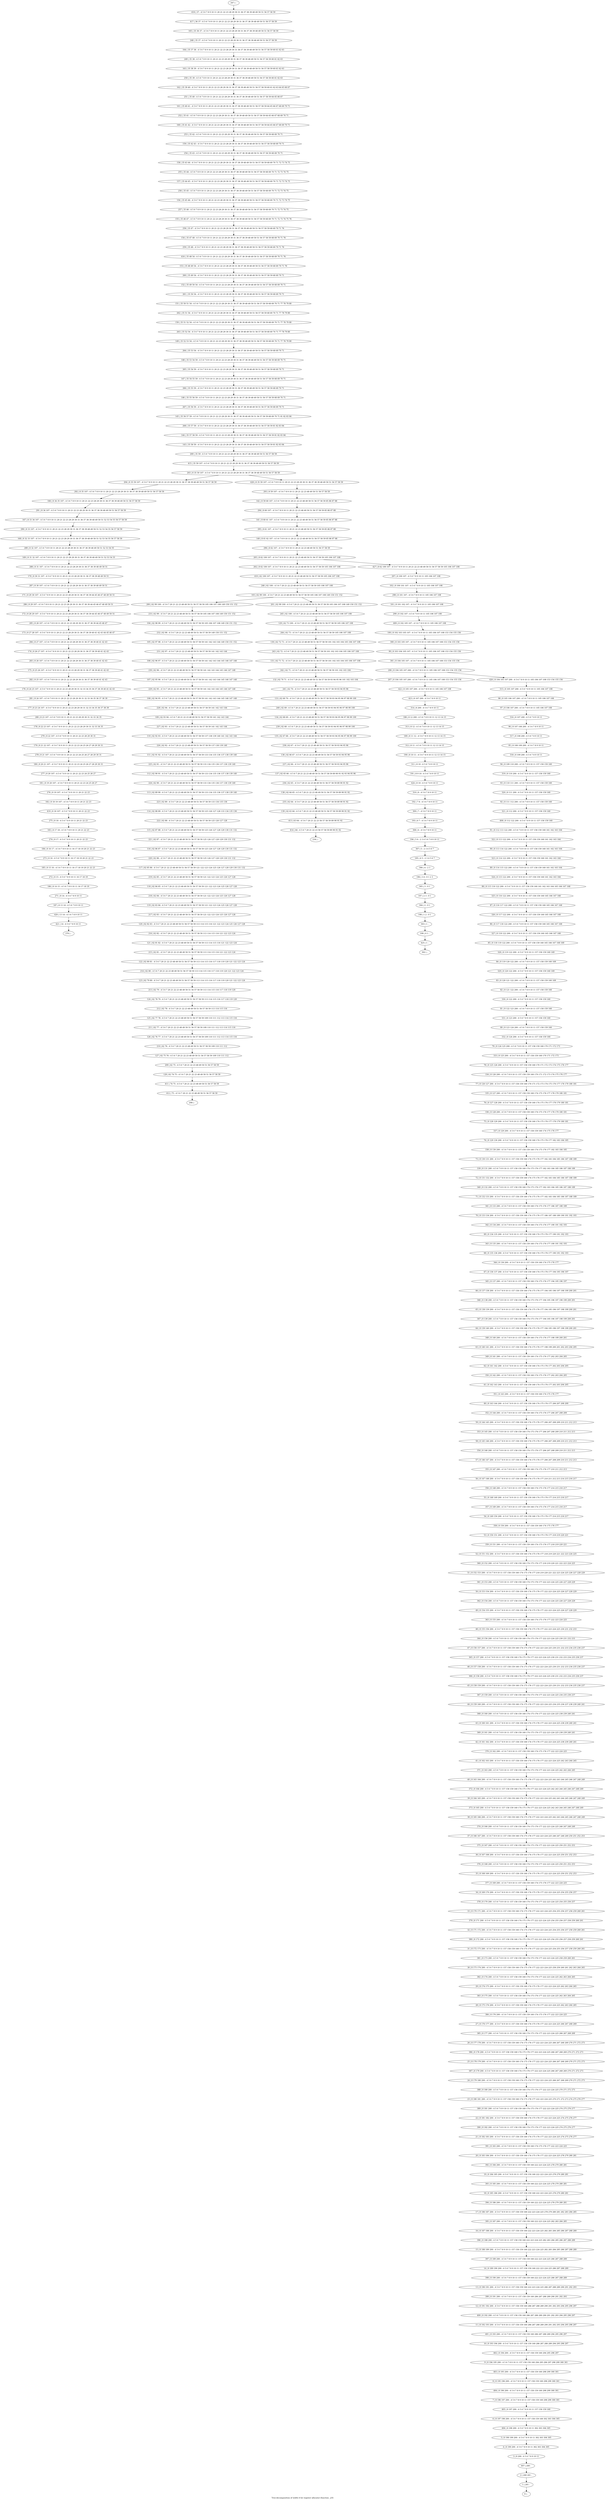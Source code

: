 digraph G {
graph [label="Tree-decomposition of width 4 for register allocator (function _j1f)"]
0[label="0 | : "];
1[label="1 | 201 : "];
2[label="2 | 200 201 : "];
3[label="3 | 8 200 : 4 5 6 7 8 9 10 11 "];
4[label="4 | 8 199 200 : 4 5 6 7 8 9 10 11 302 303 304 305 "];
5[label="5 | 8 198 199 200 : 4 5 6 7 8 9 10 11 302 303 304 305 "];
6[label="6 | 8 197 198 200 : 4 5 6 7 8 9 10 11 157 158 159 160 302 303 304 305 "];
7[label="7 | 8 196 197 200 : 4 5 6 7 8 9 10 11 157 158 159 160 298 299 300 301 "];
8[label="8 | 8 195 196 200 : 4 5 6 7 8 9 10 11 157 158 159 160 298 299 300 301 "];
9[label="9 | 8 194 195 200 : 4 5 6 7 8 9 10 11 157 158 159 160 294 295 296 297 298 299 300 301 "];
10[label="10 | 8 193 194 200 : 4 5 6 7 8 9 10 11 157 158 159 160 286 287 288 289 294 295 296 297 "];
11[label="11 | 8 192 193 200 : 4 5 6 7 8 9 10 11 157 158 159 160 286 287 288 289 290 291 292 293 294 295 296 297 "];
12[label="12 | 8 191 192 200 : 4 5 6 7 8 9 10 11 157 158 159 160 286 287 288 289 290 291 292 293 294 295 296 297 "];
13[label="13 | 8 190 191 200 : 4 5 6 7 8 9 10 11 157 158 159 160 222 223 224 225 286 287 288 289 290 291 292 293 "];
14[label="14 | 8 189 190 200 : 4 5 6 7 8 9 10 11 157 158 159 160 222 223 224 225 286 287 288 289 "];
15[label="15 | 8 188 189 200 : 4 5 6 7 8 9 10 11 157 158 159 160 222 223 224 225 282 283 284 285 286 287 288 289 "];
16[label="16 | 8 187 188 200 : 4 5 6 7 8 9 10 11 157 158 159 160 222 223 224 225 282 283 284 285 286 287 288 289 "];
17[label="17 | 8 186 187 200 : 4 5 6 7 8 9 10 11 157 158 159 160 222 223 224 225 278 279 280 281 282 283 284 285 "];
18[label="18 | 8 185 186 200 : 4 5 6 7 8 9 10 11 157 158 159 160 222 223 224 225 278 279 280 281 "];
19[label="19 | 8 184 185 200 : 4 5 6 7 8 9 10 11 157 158 159 160 222 223 224 225 278 279 280 281 "];
20[label="20 | 8 183 184 200 : 4 5 6 7 8 9 10 11 157 158 159 160 174 175 176 177 222 223 224 225 278 279 280 281 "];
21[label="21 | 8 182 183 200 : 4 5 6 7 8 9 10 11 157 158 159 160 174 175 176 177 222 223 224 225 274 275 276 277 "];
22[label="22 | 8 181 182 200 : 4 5 6 7 8 9 10 11 157 158 159 160 174 175 176 177 222 223 224 225 274 275 276 277 "];
23[label="23 | 8 180 181 200 : 4 5 6 7 8 9 10 11 157 158 159 160 174 175 176 177 222 223 224 225 270 271 272 273 274 275 276 277 "];
24[label="24 | 8 179 180 200 : 4 5 6 7 8 9 10 11 157 158 159 160 174 175 176 177 222 223 224 225 266 267 268 269 270 271 272 273 "];
25[label="25 | 8 178 179 200 : 4 5 6 7 8 9 10 11 157 158 159 160 174 175 176 177 222 223 224 225 266 267 268 269 270 271 272 273 "];
26[label="26 | 8 177 178 200 : 4 5 6 7 8 9 10 11 157 158 159 160 174 175 176 177 222 223 224 225 266 267 268 269 270 271 272 273 "];
27[label="27 | 8 176 177 200 : 4 5 6 7 8 9 10 11 157 158 159 160 174 175 176 177 222 223 224 225 266 267 268 269 "];
28[label="28 | 8 175 176 200 : 4 5 6 7 8 9 10 11 157 158 159 160 174 175 176 177 222 223 224 225 262 263 264 265 "];
29[label="29 | 8 174 175 200 : 4 5 6 7 8 9 10 11 157 158 159 160 174 175 176 177 222 223 224 225 262 263 264 265 "];
30[label="30 | 8 173 174 200 : 4 5 6 7 8 9 10 11 157 158 159 160 174 175 176 177 222 223 224 225 258 259 260 261 262 263 264 265 "];
31[label="31 | 8 172 173 200 : 4 5 6 7 8 9 10 11 157 158 159 160 174 175 176 177 222 223 224 225 254 255 256 257 258 259 260 261 "];
32[label="32 | 8 171 172 200 : 4 5 6 7 8 9 10 11 157 158 159 160 174 175 176 177 222 223 224 225 254 255 256 257 258 259 260 261 "];
33[label="33 | 8 170 171 200 : 4 5 6 7 8 9 10 11 157 158 159 160 174 175 176 177 222 223 224 225 254 255 256 257 258 259 260 261 "];
34[label="34 | 8 169 170 200 : 4 5 6 7 8 9 10 11 157 158 159 160 174 175 176 177 222 223 224 225 254 255 256 257 "];
35[label="35 | 8 168 169 200 : 4 5 6 7 8 9 10 11 157 158 159 160 174 175 176 177 222 223 224 225 250 251 252 253 "];
36[label="36 | 8 167 168 200 : 4 5 6 7 8 9 10 11 157 158 159 160 174 175 176 177 222 223 224 225 250 251 252 253 "];
37[label="37 | 8 166 167 200 : 4 5 6 7 8 9 10 11 157 158 159 160 174 175 176 177 222 223 224 225 246 247 248 249 250 251 252 253 "];
38[label="38 | 8 165 166 200 : 4 5 6 7 8 9 10 11 157 158 159 160 174 175 176 177 222 223 224 225 242 243 244 245 246 247 248 249 "];
39[label="39 | 8 164 165 200 : 4 5 6 7 8 9 10 11 157 158 159 160 174 175 176 177 222 223 224 225 242 243 244 245 246 247 248 249 "];
40[label="40 | 8 163 164 200 : 4 5 6 7 8 9 10 11 157 158 159 160 174 175 176 177 222 223 224 225 242 243 244 245 246 247 248 249 "];
41[label="41 | 8 162 163 200 : 4 5 6 7 8 9 10 11 157 158 159 160 174 175 176 177 222 223 224 225 242 243 244 245 "];
42[label="42 | 8 161 162 200 : 4 5 6 7 8 9 10 11 157 158 159 160 174 175 176 177 222 223 224 225 238 239 240 241 "];
43[label="43 | 8 160 161 200 : 4 5 6 7 8 9 10 11 157 158 159 160 174 175 176 177 222 223 224 225 238 239 240 241 "];
44[label="44 | 8 159 160 200 : 4 5 6 7 8 9 10 11 157 158 159 160 174 175 176 177 222 223 224 225 234 235 236 237 238 239 240 241 "];
45[label="45 | 8 158 159 200 : 4 5 6 7 8 9 10 11 157 158 159 160 174 175 176 177 222 223 224 225 230 231 232 233 234 235 236 237 "];
46[label="46 | 8 157 158 200 : 4 5 6 7 8 9 10 11 157 158 159 160 174 175 176 177 222 223 224 225 230 231 232 233 234 235 236 237 "];
47[label="47 | 8 156 157 200 : 4 5 6 7 8 9 10 11 157 158 159 160 174 175 176 177 222 223 224 225 230 231 232 233 234 235 236 237 "];
48[label="48 | 8 155 156 200 : 4 5 6 7 8 9 10 11 157 158 159 160 174 175 176 177 222 223 224 225 230 231 232 233 "];
49[label="49 | 8 154 155 200 : 4 5 6 7 8 9 10 11 157 158 159 160 174 175 176 177 222 223 224 225 226 227 228 229 "];
50[label="50 | 8 153 154 200 : 4 5 6 7 8 9 10 11 157 158 159 160 174 175 176 177 222 223 224 225 226 227 228 229 "];
51[label="51 | 8 152 153 200 : 4 5 6 7 8 9 10 11 157 158 159 160 174 175 176 177 218 219 220 221 222 223 224 225 226 227 228 229 "];
52[label="52 | 8 151 152 200 : 4 5 6 7 8 9 10 11 157 158 159 160 174 175 176 177 218 219 220 221 222 223 224 225 "];
53[label="53 | 8 150 151 200 : 4 5 6 7 8 9 10 11 157 158 159 160 174 175 176 177 218 219 220 221 "];
54[label="54 | 8 149 150 200 : 4 5 6 7 8 9 10 11 157 158 159 160 174 175 176 177 214 215 216 217 "];
55[label="55 | 8 148 149 200 : 4 5 6 7 8 9 10 11 157 158 159 160 174 175 176 177 214 215 216 217 "];
56[label="56 | 8 147 148 200 : 4 5 6 7 8 9 10 11 157 158 159 160 174 175 176 177 210 211 212 213 214 215 216 217 "];
57[label="57 | 8 146 147 200 : 4 5 6 7 8 9 10 11 157 158 159 160 174 175 176 177 206 207 208 209 210 211 212 213 "];
58[label="58 | 8 145 146 200 : 4 5 6 7 8 9 10 11 157 158 159 160 174 175 176 177 206 207 208 209 210 211 212 213 "];
59[label="59 | 8 144 145 200 : 4 5 6 7 8 9 10 11 157 158 159 160 174 175 176 177 206 207 208 209 210 211 212 213 "];
60[label="60 | 8 143 144 200 : 4 5 6 7 8 9 10 11 157 158 159 160 174 175 176 177 206 207 208 209 "];
61[label="61 | 8 142 143 200 : 4 5 6 7 8 9 10 11 157 158 159 160 174 175 176 177 202 203 204 205 "];
62[label="62 | 8 141 142 200 : 4 5 6 7 8 9 10 11 157 158 159 160 174 175 176 177 202 203 204 205 "];
63[label="63 | 8 140 141 200 : 4 5 6 7 8 9 10 11 157 158 159 160 174 175 176 177 198 199 200 201 202 203 204 205 "];
64[label="64 | 8 139 140 200 : 4 5 6 7 8 9 10 11 157 158 159 160 174 175 176 177 194 195 196 197 198 199 200 201 "];
65[label="65 | 8 138 139 200 : 4 5 6 7 8 9 10 11 157 158 159 160 174 175 176 177 194 195 196 197 198 199 200 201 "];
66[label="66 | 8 137 138 200 : 4 5 6 7 8 9 10 11 157 158 159 160 174 175 176 177 194 195 196 197 198 199 200 201 "];
67[label="67 | 8 136 137 200 : 4 5 6 7 8 9 10 11 157 158 159 160 174 175 176 177 194 195 196 197 "];
68[label="68 | 8 135 136 200 : 4 5 6 7 8 9 10 11 157 158 159 160 174 175 176 177 190 191 192 193 "];
69[label="69 | 8 134 135 200 : 4 5 6 7 8 9 10 11 157 158 159 160 174 175 176 177 190 191 192 193 "];
70[label="70 | 8 133 134 200 : 4 5 6 7 8 9 10 11 157 158 159 160 174 175 176 177 186 187 188 189 190 191 192 193 "];
71[label="71 | 8 132 133 200 : 4 5 6 7 8 9 10 11 157 158 159 160 174 175 176 177 182 183 184 185 186 187 188 189 "];
72[label="72 | 8 131 132 200 : 4 5 6 7 8 9 10 11 157 158 159 160 174 175 176 177 182 183 184 185 186 187 188 189 "];
73[label="73 | 8 130 131 200 : 4 5 6 7 8 9 10 11 157 158 159 160 174 175 176 177 182 183 184 185 186 187 188 189 "];
74[label="74 | 8 129 130 200 : 4 5 6 7 8 9 10 11 157 158 159 160 174 175 176 177 182 183 184 185 "];
75[label="75 | 8 128 129 200 : 4 5 6 7 8 9 10 11 157 158 159 160 174 175 176 177 178 179 180 181 "];
76[label="76 | 8 127 128 200 : 4 5 6 7 8 9 10 11 157 158 159 160 174 175 176 177 178 179 180 181 "];
77[label="77 | 8 126 127 200 : 4 5 6 7 8 9 10 11 157 158 159 160 170 171 172 173 174 175 176 177 178 179 180 181 "];
78[label="78 | 8 125 126 200 : 4 5 6 7 8 9 10 11 157 158 159 160 170 171 172 173 174 175 176 177 "];
79[label="79 | 8 124 125 200 : 4 5 6 7 8 9 10 11 157 158 159 160 170 171 172 173 "];
80[label="80 | 8 123 124 200 : 4 5 6 7 8 9 10 11 157 158 159 160 "];
81[label="81 | 8 122 123 200 : 4 5 6 7 8 9 10 11 157 158 159 160 "];
82[label="82 | 8 121 122 200 : 4 5 6 7 8 9 10 11 157 158 159 160 "];
83[label="83 | 8 120 121 122 200 : 4 5 6 7 8 9 10 11 157 158 159 160 169 "];
84[label="84 | 8 119 120 122 200 : 4 5 6 7 8 9 10 11 157 158 159 160 169 "];
85[label="85 | 8 118 119 122 200 : 4 5 6 7 8 9 10 11 157 158 159 160 165 166 167 168 169 "];
86[label="86 | 8 117 118 122 200 : 4 5 6 7 8 9 10 11 157 158 159 160 165 166 167 168 "];
87[label="87 | 8 116 117 122 200 : 4 5 6 7 8 9 10 11 157 158 159 160 165 166 167 168 "];
88[label="88 | 8 115 116 122 200 : 4 5 6 7 8 9 10 11 157 158 159 160 161 162 163 164 165 166 167 168 "];
89[label="89 | 8 114 115 122 200 : 4 5 6 7 8 9 10 11 157 158 159 160 161 162 163 164 "];
90[label="90 | 8 113 114 122 200 : 4 5 6 7 8 9 10 11 157 158 159 160 161 162 163 164 "];
91[label="91 | 8 112 113 122 200 : 4 5 6 7 8 9 10 11 157 158 159 160 161 162 163 164 "];
92[label="92 | 8 111 112 200 : 4 5 6 7 8 9 10 11 157 158 159 160 "];
93[label="93 | 8 110 111 200 : 4 5 6 7 8 9 10 11 157 158 159 160 "];
94[label="94 | 8 109 110 200 : 4 5 6 7 8 9 10 11 157 158 159 160 "];
95[label="95 | 8 108 109 200 : 4 5 6 7 8 9 10 11 "];
96[label="96 | 8 107 108 200 : 4 5 6 7 8 9 10 11 "];
97[label="97 | 8 106 107 200 : 4 5 6 7 8 9 10 11 105 106 107 108 "];
98[label="98 | 8 105 106 107 200 : 4 5 6 7 8 9 10 11 105 106 107 108 "];
99[label="99 | 8 103 104 105 107 : 4 5 6 7 8 9 10 11 105 106 107 108 153 154 155 156 "];
100[label="100 | 8 102 103 105 107 : 4 5 6 7 8 9 10 11 105 106 107 108 153 154 155 156 "];
101[label="101 | 8 101 102 107 : 4 5 6 7 8 9 10 11 105 106 107 108 "];
102[label="102 | 8 100 101 107 : 4 5 6 7 8 9 10 11 105 106 107 108 "];
103[label="103 | 62 99 100 : 4 5 6 7 20 21 22 23 48 49 50 51 56 57 58 59 105 106 107 108 149 150 151 152 "];
104[label="104 | 62 98 99 : 4 5 6 7 20 21 22 23 48 49 50 51 56 57 58 59 105 106 107 108 149 150 151 152 "];
105[label="105 | 62 97 98 : 4 5 6 7 20 21 22 23 48 49 50 51 56 57 58 59 141 142 143 144 149 150 151 152 "];
106[label="106 | 62 96 97 : 4 5 6 7 20 21 22 23 48 49 50 51 56 57 58 59 141 142 143 144 145 146 147 148 "];
107[label="107 | 62 95 96 : 4 5 6 7 20 21 22 23 48 49 50 51 56 57 58 59 141 142 143 144 145 146 147 148 "];
108[label="108 | 62 94 95 : 4 5 6 7 20 21 22 23 48 49 50 51 56 57 58 59 141 142 143 144 145 146 147 148 "];
109[label="109 | 62 93 94 : 4 5 6 7 20 21 22 23 48 49 50 51 56 57 58 59 141 142 143 144 "];
110[label="110 | 62 92 93 : 4 5 6 7 20 21 22 23 48 49 50 51 56 57 58 59 137 138 139 140 141 142 143 144 "];
111[label="111 | 62 91 92 : 4 5 6 7 20 21 22 23 48 49 50 51 56 57 58 59 133 134 135 136 137 138 139 140 "];
112[label="112 | 62 90 91 : 4 5 6 7 20 21 22 23 48 49 50 51 56 57 58 59 133 134 135 136 137 138 139 140 "];
113[label="113 | 62 89 90 : 4 5 6 7 20 21 22 23 48 49 50 51 56 57 58 59 133 134 135 136 137 138 139 140 "];
114[label="114 | 62 88 89 : 4 5 6 7 20 21 22 23 48 49 50 51 56 57 58 59 125 126 127 128 133 134 135 136 "];
115[label="115 | 62 87 88 : 4 5 6 7 20 21 22 23 48 49 50 51 56 57 58 59 125 126 127 128 129 130 131 132 "];
116[label="116 | 62 86 87 : 4 5 6 7 20 21 22 23 48 49 50 51 56 57 58 59 125 126 127 128 129 130 131 132 "];
117[label="117 | 62 85 86 : 4 5 6 7 20 21 22 23 48 49 50 51 56 57 58 59 121 122 123 124 125 126 127 128 129 130 131 132 "];
118[label="118 | 62 84 85 : 4 5 6 7 20 21 22 23 48 49 50 51 56 57 58 59 121 122 123 124 125 126 127 128 "];
119[label="119 | 62 83 84 : 4 5 6 7 20 21 22 23 48 49 50 51 56 57 58 59 121 122 123 124 125 126 127 128 "];
120[label="120 | 62 82 83 : 4 5 6 7 20 21 22 23 48 49 50 51 56 57 58 59 113 114 115 116 121 122 123 124 125 126 127 128 "];
121[label="121 | 62 81 82 : 4 5 6 7 20 21 22 23 48 49 50 51 56 57 58 59 113 114 115 116 121 122 123 124 "];
122[label="122 | 62 80 81 : 4 5 6 7 20 21 22 23 48 49 50 51 56 57 58 59 113 114 115 116 117 118 119 120 121 122 123 124 "];
123[label="123 | 62 79 80 : 4 5 6 7 20 21 22 23 48 49 50 51 56 57 58 59 113 114 115 116 117 118 119 120 121 122 123 124 "];
124[label="124 | 62 78 79 : 4 5 6 7 20 21 22 23 48 49 50 51 56 57 58 59 113 114 115 116 117 118 119 120 "];
125[label="125 | 62 77 78 : 4 5 6 7 20 21 22 23 48 49 50 51 56 57 58 59 109 110 111 112 113 114 115 116 "];
126[label="126 | 62 76 77 : 4 5 6 7 20 21 22 23 48 49 50 51 56 57 58 59 109 110 111 112 113 114 115 116 "];
127[label="127 | 62 75 76 : 4 5 6 7 20 21 22 23 48 49 50 51 56 57 58 59 109 110 111 112 "];
128[label="128 | 62 74 75 : 4 5 6 7 20 21 22 23 48 49 50 51 56 57 58 59 "];
129[label="129 | 62 73 100 : 4 5 6 7 20 21 22 23 48 49 50 51 56 57 58 59 105 106 107 108 "];
130[label="130 | 62 72 73 : 4 5 6 7 20 21 22 23 48 49 50 51 56 57 58 59 101 102 103 104 105 106 107 108 "];
131[label="131 | 62 71 72 : 4 5 6 7 20 21 22 23 48 49 50 51 56 57 58 59 101 102 103 104 105 106 107 108 "];
132[label="132 | 62 70 71 : 4 5 6 7 20 21 22 23 48 49 50 51 56 57 58 59 93 94 95 96 101 102 103 104 "];
133[label="133 | 62 69 70 : 4 5 6 7 20 21 22 23 48 49 50 51 56 57 58 59 93 94 95 96 97 98 99 100 "];
134[label="134 | 62 68 69 : 4 5 6 7 20 21 22 23 48 49 50 51 56 57 58 59 93 94 95 96 97 98 99 100 "];
135[label="135 | 62 67 68 : 4 5 6 7 20 21 22 23 48 49 50 51 56 57 58 59 93 94 95 96 97 98 99 100 "];
136[label="136 | 62 66 67 : 4 5 6 7 20 21 22 23 48 49 50 51 56 57 58 59 93 94 95 96 "];
137[label="137 | 62 65 66 : 4 5 6 7 20 21 22 23 48 49 50 51 56 57 58 59 89 90 91 92 93 94 95 96 "];
138[label="138 | 62 64 65 : 4 5 6 7 20 21 22 23 48 49 50 51 56 57 58 59 89 90 91 92 "];
139[label="139 | 62 63 64 : 4 5 6 7 20 21 22 23 48 49 50 51 56 57 58 59 89 90 91 92 "];
140[label="140 | 8 61 62 107 : 4 5 6 7 8 9 10 11 20 21 22 23 48 49 50 51 56 57 58 59 85 86 87 88 "];
141[label="141 | 8 60 61 107 : 4 5 6 7 8 9 10 11 20 21 22 23 48 49 50 51 56 57 58 59 85 86 87 88 "];
142[label="142 | 8 59 60 107 : 4 5 6 7 8 9 10 11 20 21 22 23 48 49 50 51 56 57 58 59 85 86 87 88 "];
143[label="143 | 35 58 59 : 4 5 6 7 8 9 10 11 20 21 22 23 28 29 30 31 36 37 38 39 48 49 50 51 56 57 58 59 81 82 83 84 "];
144[label="144 | 35 57 58 59 : 4 5 6 7 8 9 10 11 20 21 22 23 28 29 30 31 36 37 38 39 48 49 50 51 56 57 58 59 81 82 83 84 "];
145[label="145 | 35 56 57 59 : 4 5 6 7 8 9 10 11 20 21 22 23 28 29 30 31 36 37 38 39 48 49 50 51 56 57 58 59 68 69 70 71 81 82 83 84 "];
146[label="146 | 35 55 56 59 : 4 5 6 7 8 9 10 11 20 21 22 23 28 29 30 31 36 37 38 39 48 49 50 51 56 57 58 59 68 69 70 71 "];
147[label="147 | 35 54 55 59 : 4 5 6 7 8 9 10 11 20 21 22 23 28 29 30 31 36 37 38 39 48 49 50 51 56 57 58 59 68 69 70 71 "];
148[label="148 | 35 53 54 59 : 4 5 6 7 8 9 10 11 20 21 22 23 28 29 30 31 36 37 38 39 48 49 50 51 56 57 58 59 68 69 70 71 "];
149[label="149 | 35 52 53 54 : 4 5 6 7 8 9 10 11 20 21 22 23 28 29 30 31 36 37 38 39 48 49 50 51 56 57 58 59 68 69 70 71 77 78 79 80 "];
150[label="150 | 35 51 52 54 : 4 5 6 7 8 9 10 11 20 21 22 23 28 29 30 31 36 37 38 39 48 49 50 51 56 57 58 59 68 69 70 71 77 78 79 80 "];
151[label="151 | 35 50 51 54 : 4 5 6 7 8 9 10 11 20 21 22 23 28 29 30 31 36 37 38 39 48 49 50 51 56 57 58 59 68 69 70 71 77 78 79 80 "];
152[label="152 | 35 49 50 54 : 4 5 6 7 8 9 10 11 20 21 22 23 28 29 30 31 36 37 38 39 48 49 50 51 56 57 58 59 68 69 70 71 "];
153[label="153 | 35 48 49 54 : 4 5 6 7 8 9 10 11 20 21 22 23 28 29 30 31 36 37 38 39 48 49 50 51 56 57 58 59 68 69 70 71 76 "];
154[label="154 | 35 47 48 : 4 5 6 7 8 9 10 11 20 21 22 23 28 29 30 31 36 37 38 39 48 49 50 51 56 57 58 59 68 69 70 71 76 "];
155[label="155 | 35 46 47 : 4 5 6 7 8 9 10 11 20 21 22 23 28 29 30 31 36 37 38 39 48 49 50 51 56 57 58 59 68 69 70 71 72 73 74 75 76 "];
156[label="156 | 35 45 46 : 4 5 6 7 8 9 10 11 20 21 22 23 28 29 30 31 36 37 38 39 48 49 50 51 56 57 58 59 68 69 70 71 72 73 74 75 "];
157[label="157 | 35 44 45 : 4 5 6 7 8 9 10 11 20 21 22 23 28 29 30 31 36 37 38 39 48 49 50 51 56 57 58 59 68 69 70 71 72 73 74 75 "];
158[label="158 | 35 43 44 : 4 5 6 7 8 9 10 11 20 21 22 23 28 29 30 31 36 37 38 39 48 49 50 51 56 57 58 59 68 69 70 71 72 73 74 75 "];
159[label="159 | 35 42 43 : 4 5 6 7 8 9 10 11 20 21 22 23 28 29 30 31 36 37 38 39 48 49 50 51 56 57 58 59 68 69 70 71 "];
160[label="160 | 35 41 42 : 4 5 6 7 8 9 10 11 20 21 22 23 28 29 30 31 36 37 38 39 48 49 50 51 56 57 58 59 64 65 66 67 68 69 70 71 "];
161[label="161 | 35 40 41 : 4 5 6 7 8 9 10 11 20 21 22 23 28 29 30 31 36 37 38 39 48 49 50 51 56 57 58 59 64 65 66 67 68 69 70 71 "];
162[label="162 | 35 39 40 : 4 5 6 7 8 9 10 11 20 21 22 23 28 29 30 31 36 37 38 39 48 49 50 51 56 57 58 59 60 61 62 63 64 65 66 67 "];
163[label="163 | 35 38 39 : 4 5 6 7 8 9 10 11 20 21 22 23 28 29 30 31 36 37 38 39 48 49 50 51 56 57 58 59 60 61 62 63 "];
164[label="164 | 35 37 38 : 4 5 6 7 8 9 10 11 20 21 22 23 28 29 30 31 36 37 38 39 48 49 50 51 56 57 58 59 60 61 62 63 "];
165[label="165 | 35 36 37 : 4 5 6 7 8 9 10 11 20 21 22 23 28 29 30 31 36 37 38 39 48 49 50 51 56 57 58 59 "];
166[label="166 | 8 34 35 107 : 4 5 6 7 8 9 10 11 20 21 22 23 28 29 30 31 36 37 38 39 48 49 50 51 56 57 58 59 "];
167[label="167 | 8 33 34 107 : 4 5 6 7 8 9 10 11 20 21 22 23 28 29 30 31 36 37 38 39 48 49 50 51 52 53 54 55 56 57 58 59 "];
168[label="168 | 8 32 33 107 : 4 5 6 7 8 9 10 11 20 21 22 23 28 29 30 31 36 37 38 39 48 49 50 51 52 53 54 55 56 57 58 59 "];
169[label="169 | 8 31 32 107 : 4 5 6 7 8 9 10 11 20 21 22 23 28 29 30 31 36 37 38 39 48 49 50 51 52 53 54 55 "];
170[label="170 | 8 30 31 107 : 4 5 6 7 8 9 10 11 20 21 22 23 28 29 30 31 36 37 38 39 48 49 50 51 "];
171[label="171 | 8 29 30 107 : 4 5 6 7 8 9 10 11 20 21 22 23 28 29 30 31 36 37 38 39 44 45 46 47 48 49 50 51 "];
172[label="172 | 8 28 29 107 : 4 5 6 7 8 9 10 11 20 21 22 23 28 29 30 31 36 37 38 39 44 45 46 47 48 49 50 51 "];
173[label="173 | 8 27 28 107 : 4 5 6 7 8 9 10 11 20 21 22 23 28 29 30 31 36 37 38 39 40 41 42 43 44 45 46 47 "];
174[label="174 | 8 26 27 107 : 4 5 6 7 8 9 10 11 20 21 22 23 28 29 30 31 36 37 38 39 40 41 42 43 "];
175[label="175 | 8 25 26 107 : 4 5 6 7 8 9 10 11 20 21 22 23 28 29 30 31 36 37 38 39 40 41 42 43 "];
176[label="176 | 8 24 25 107 : 4 5 6 7 8 9 10 11 20 21 22 23 28 29 30 31 32 33 34 35 36 37 38 39 40 41 42 43 "];
177[label="177 | 8 23 24 107 : 4 5 6 7 8 9 10 11 20 21 22 23 28 29 30 31 32 33 34 35 36 37 38 39 "];
178[label="178 | 8 22 23 107 : 4 5 6 7 8 9 10 11 20 21 22 23 28 29 30 31 32 33 34 35 "];
179[label="179 | 8 21 22 107 : 4 5 6 7 8 9 10 11 20 21 22 23 24 25 26 27 28 29 30 31 "];
180[label="180 | 8 20 21 107 : 4 5 6 7 8 9 10 11 20 21 22 23 24 25 26 27 28 29 30 31 "];
181[label="181 | 8 19 20 107 : 4 5 6 7 8 9 10 11 20 21 22 23 24 25 26 27 "];
182[label="182 | 8 18 19 107 : 4 5 6 7 8 9 10 11 20 21 22 23 "];
183[label="183 | 8 17 18 : 4 5 6 7 8 9 10 11 20 21 22 23 "];
184[label="184 | 8 16 17 : 4 5 6 7 8 9 10 11 16 17 18 19 20 21 22 23 "];
185[label="185 | 8 15 16 : 4 5 6 7 8 9 10 11 16 17 18 19 20 21 22 23 "];
186[label="186 | 8 14 15 : 4 5 6 7 8 9 10 11 16 17 18 19 "];
187[label="187 | 8 13 14 : 4 5 6 7 8 9 10 11 "];
188[label="188 | 8 12 200 : 4 5 6 7 8 9 10 11 12 13 14 15 "];
189[label="189 | 8 11 12 : 4 5 6 7 8 9 10 11 12 13 14 15 "];
190[label="190 | 8 10 11 : 4 5 6 7 8 9 10 11 12 13 14 15 "];
191[label="191 | 8 9 10 : 4 5 6 7 8 9 10 11 "];
192[label="192 | 7 8 : 4 5 6 7 8 9 10 11 "];
193[label="193 | 6 7 : 4 5 6 7 8 9 10 11 "];
194[label="194 | 5 6 : 2 3 4 5 6 7 8 9 10 11 "];
195[label="195 | 4 5 : 2 3 4 5 6 7 "];
196[label="196 | 3 4 : 0 1 2 3 "];
197[label="197 | 2 3 : 0 1 "];
198[label="198 | 1 2 : 0 1 "];
199[label="199 | 0 1 : "];
200[label="200 | 62 99 100 : 4 5 6 7 20 21 22 23 48 49 50 51 56 57 58 59 105 106 107 108 149 150 151 152 "];
201[label="201 | 62 99 100 : 4 5 6 7 20 21 22 23 48 49 50 51 56 57 58 59 105 106 107 108 149 150 151 152 "];
202[label="202 | 8 62 100 107 : 4 5 6 7 8 9 10 11 20 21 22 23 48 49 50 51 56 57 58 59 105 106 107 108 "];
203[label="203 | 8 35 59 107 : 4 5 6 7 8 9 10 11 20 21 22 23 28 29 30 31 36 37 38 39 48 49 50 51 56 57 58 59 "];
204[label="204 | 8 35 59 107 : 4 5 6 7 8 9 10 11 20 21 22 23 28 29 30 31 36 37 38 39 48 49 50 51 56 57 58 59 "];
205[label="205 | 8 62 100 107 : 4 5 6 7 8 9 10 11 20 21 22 23 48 49 50 51 56 57 58 59 105 106 107 108 "];
206[label="206 | 8 104 105 107 200 : 4 5 6 7 8 9 10 11 105 106 107 108 153 154 155 156 "];
207[label="207 | 8 104 105 107 200 : 4 5 6 7 8 9 10 11 105 106 107 108 153 154 155 156 "];
208[label="208 | : "];
209[label="209 | 62 75 : 4 5 6 7 20 21 22 23 48 49 50 51 56 57 58 59 "];
210[label="210 | 62 76 : 4 5 6 7 20 21 22 23 48 49 50 51 56 57 58 59 109 110 111 112 "];
211[label="211 | 62 77 : 4 5 6 7 20 21 22 23 48 49 50 51 56 57 58 59 109 110 111 112 113 114 115 116 "];
212[label="212 | 62 78 : 4 5 6 7 20 21 22 23 48 49 50 51 56 57 58 59 113 114 115 116 "];
213[label="213 | 62 79 : 4 5 6 7 20 21 22 23 48 49 50 51 56 57 58 59 113 114 115 116 117 118 119 120 "];
214[label="214 | 62 80 : 4 5 6 7 20 21 22 23 48 49 50 51 56 57 58 59 113 114 115 116 117 118 119 120 121 122 123 124 "];
215[label="215 | 62 81 : 4 5 6 7 20 21 22 23 48 49 50 51 56 57 58 59 113 114 115 116 121 122 123 124 "];
216[label="216 | 62 82 : 4 5 6 7 20 21 22 23 48 49 50 51 56 57 58 59 113 114 115 116 121 122 123 124 "];
217[label="217 | 62 83 : 4 5 6 7 20 21 22 23 48 49 50 51 56 57 58 59 121 122 123 124 125 126 127 128 "];
218[label="218 | 62 84 : 4 5 6 7 20 21 22 23 48 49 50 51 56 57 58 59 121 122 123 124 125 126 127 128 "];
219[label="219 | 62 85 : 4 5 6 7 20 21 22 23 48 49 50 51 56 57 58 59 121 122 123 124 125 126 127 128 "];
220[label="220 | 62 86 : 4 5 6 7 20 21 22 23 48 49 50 51 56 57 58 59 125 126 127 128 129 130 131 132 "];
221[label="221 | 62 87 : 4 5 6 7 20 21 22 23 48 49 50 51 56 57 58 59 125 126 127 128 129 130 131 132 "];
222[label="222 | 62 88 : 4 5 6 7 20 21 22 23 48 49 50 51 56 57 58 59 125 126 127 128 "];
223[label="223 | 62 89 : 4 5 6 7 20 21 22 23 48 49 50 51 56 57 58 59 133 134 135 136 "];
224[label="224 | 62 90 : 4 5 6 7 20 21 22 23 48 49 50 51 56 57 58 59 133 134 135 136 137 138 139 140 "];
225[label="225 | 62 91 : 4 5 6 7 20 21 22 23 48 49 50 51 56 57 58 59 133 134 135 136 137 138 139 140 "];
226[label="226 | 62 92 : 4 5 6 7 20 21 22 23 48 49 50 51 56 57 58 59 137 138 139 140 "];
227[label="227 | 62 93 : 4 5 6 7 20 21 22 23 48 49 50 51 56 57 58 59 141 142 143 144 "];
228[label="228 | 62 94 : 4 5 6 7 20 21 22 23 48 49 50 51 56 57 58 59 141 142 143 144 "];
229[label="229 | 62 95 : 4 5 6 7 20 21 22 23 48 49 50 51 56 57 58 59 141 142 143 144 145 146 147 148 "];
230[label="230 | 62 96 : 4 5 6 7 20 21 22 23 48 49 50 51 56 57 58 59 141 142 143 144 145 146 147 148 "];
231[label="231 | 62 97 : 4 5 6 7 20 21 22 23 48 49 50 51 56 57 58 59 141 142 143 144 "];
232[label="232 | 62 98 : 4 5 6 7 20 21 22 23 48 49 50 51 56 57 58 59 149 150 151 152 "];
233[label="233 | 62 99 : 4 5 6 7 20 21 22 23 48 49 50 51 56 57 58 59 105 106 107 108 149 150 151 152 "];
234[label="234 | : "];
235[label="235 | 62 64 : 4 5 6 7 20 21 22 23 48 49 50 51 56 57 58 59 89 90 91 92 "];
236[label="236 | 62 65 : 4 5 6 7 20 21 22 23 48 49 50 51 56 57 58 59 89 90 91 92 "];
237[label="237 | 62 66 : 4 5 6 7 20 21 22 23 48 49 50 51 56 57 58 59 93 94 95 96 "];
238[label="238 | 62 67 : 4 5 6 7 20 21 22 23 48 49 50 51 56 57 58 59 93 94 95 96 "];
239[label="239 | 62 68 : 4 5 6 7 20 21 22 23 48 49 50 51 56 57 58 59 93 94 95 96 97 98 99 100 "];
240[label="240 | 62 69 : 4 5 6 7 20 21 22 23 48 49 50 51 56 57 58 59 93 94 95 96 97 98 99 100 "];
241[label="241 | 62 70 : 4 5 6 7 20 21 22 23 48 49 50 51 56 57 58 59 93 94 95 96 "];
242[label="242 | 62 71 : 4 5 6 7 20 21 22 23 48 49 50 51 56 57 58 59 101 102 103 104 "];
243[label="243 | 62 72 : 4 5 6 7 20 21 22 23 48 49 50 51 56 57 58 59 101 102 103 104 105 106 107 108 "];
244[label="244 | 62 73 : 4 5 6 7 20 21 22 23 48 49 50 51 56 57 58 59 105 106 107 108 "];
245[label="245 | 62 100 : 4 5 6 7 20 21 22 23 48 49 50 51 56 57 58 59 105 106 107 108 "];
246[label="246 | 62 100 : 4 5 6 7 20 21 22 23 48 49 50 51 56 57 58 59 105 106 107 108 "];
247[label="247 | : "];
248[label="248 | 35 37 : 4 5 6 7 8 9 10 11 20 21 22 23 28 29 30 31 36 37 38 39 48 49 50 51 56 57 58 59 "];
249[label="249 | 35 38 : 4 5 6 7 8 9 10 11 20 21 22 23 28 29 30 31 36 37 38 39 48 49 50 51 56 57 58 59 60 61 62 63 "];
250[label="250 | 35 39 : 4 5 6 7 8 9 10 11 20 21 22 23 28 29 30 31 36 37 38 39 48 49 50 51 56 57 58 59 60 61 62 63 "];
251[label="251 | 35 40 : 4 5 6 7 8 9 10 11 20 21 22 23 28 29 30 31 36 37 38 39 48 49 50 51 56 57 58 59 64 65 66 67 "];
252[label="252 | 35 41 : 4 5 6 7 8 9 10 11 20 21 22 23 28 29 30 31 36 37 38 39 48 49 50 51 56 57 58 59 64 65 66 67 68 69 70 71 "];
253[label="253 | 35 42 : 4 5 6 7 8 9 10 11 20 21 22 23 28 29 30 31 36 37 38 39 48 49 50 51 56 57 58 59 68 69 70 71 "];
254[label="254 | 35 43 : 4 5 6 7 8 9 10 11 20 21 22 23 28 29 30 31 36 37 38 39 48 49 50 51 56 57 58 59 68 69 70 71 "];
255[label="255 | 35 44 : 4 5 6 7 8 9 10 11 20 21 22 23 28 29 30 31 36 37 38 39 48 49 50 51 56 57 58 59 68 69 70 71 72 73 74 75 "];
256[label="256 | 35 45 : 4 5 6 7 8 9 10 11 20 21 22 23 28 29 30 31 36 37 38 39 48 49 50 51 56 57 58 59 68 69 70 71 72 73 74 75 "];
257[label="257 | 35 46 : 4 5 6 7 8 9 10 11 20 21 22 23 28 29 30 31 36 37 38 39 48 49 50 51 56 57 58 59 68 69 70 71 72 73 74 75 "];
258[label="258 | 35 47 : 4 5 6 7 8 9 10 11 20 21 22 23 28 29 30 31 36 37 38 39 48 49 50 51 56 57 58 59 68 69 70 71 76 "];
259[label="259 | 35 48 : 4 5 6 7 8 9 10 11 20 21 22 23 28 29 30 31 36 37 38 39 48 49 50 51 56 57 58 59 68 69 70 71 76 "];
260[label="260 | 35 49 54 : 4 5 6 7 8 9 10 11 20 21 22 23 28 29 30 31 36 37 38 39 48 49 50 51 56 57 58 59 68 69 70 71 "];
261[label="261 | 35 50 54 : 4 5 6 7 8 9 10 11 20 21 22 23 28 29 30 31 36 37 38 39 48 49 50 51 56 57 58 59 68 69 70 71 "];
262[label="262 | 35 51 54 : 4 5 6 7 8 9 10 11 20 21 22 23 28 29 30 31 36 37 38 39 48 49 50 51 56 57 58 59 68 69 70 71 77 78 79 80 "];
263[label="263 | 35 52 54 : 4 5 6 7 8 9 10 11 20 21 22 23 28 29 30 31 36 37 38 39 48 49 50 51 56 57 58 59 68 69 70 71 77 78 79 80 "];
264[label="264 | 35 53 54 : 4 5 6 7 8 9 10 11 20 21 22 23 28 29 30 31 36 37 38 39 48 49 50 51 56 57 58 59 68 69 70 71 "];
265[label="265 | 35 54 59 : 4 5 6 7 8 9 10 11 20 21 22 23 28 29 30 31 36 37 38 39 48 49 50 51 56 57 58 59 68 69 70 71 "];
266[label="266 | 35 55 59 : 4 5 6 7 8 9 10 11 20 21 22 23 28 29 30 31 36 37 38 39 48 49 50 51 56 57 58 59 68 69 70 71 "];
267[label="267 | 35 56 59 : 4 5 6 7 8 9 10 11 20 21 22 23 28 29 30 31 36 37 38 39 48 49 50 51 56 57 58 59 68 69 70 71 "];
268[label="268 | 35 57 59 : 4 5 6 7 8 9 10 11 20 21 22 23 28 29 30 31 36 37 38 39 48 49 50 51 56 57 58 59 81 82 83 84 "];
269[label="269 | 35 59 : 4 5 6 7 8 9 10 11 20 21 22 23 28 29 30 31 36 37 38 39 48 49 50 51 56 57 58 59 "];
270[label="270 | : "];
271[label="271 | 8 14 : 4 5 6 7 8 9 10 11 "];
272[label="272 | 8 15 : 4 5 6 7 8 9 10 11 16 17 18 19 "];
273[label="273 | 8 16 : 4 5 6 7 8 9 10 11 16 17 18 19 20 21 22 23 "];
274[label="274 | 8 17 : 4 5 6 7 8 9 10 11 20 21 22 23 "];
275[label="275 | 8 18 : 4 5 6 7 8 9 10 11 20 21 22 23 "];
276[label="276 | 8 19 107 : 4 5 6 7 8 9 10 11 20 21 22 23 "];
277[label="277 | 8 20 107 : 4 5 6 7 8 9 10 11 20 21 22 23 24 25 26 27 "];
278[label="278 | 8 21 107 : 4 5 6 7 8 9 10 11 20 21 22 23 24 25 26 27 28 29 30 31 "];
279[label="279 | 8 22 107 : 4 5 6 7 8 9 10 11 20 21 22 23 28 29 30 31 "];
280[label="280 | 8 23 107 : 4 5 6 7 8 9 10 11 20 21 22 23 28 29 30 31 32 33 34 35 "];
281[label="281 | 8 24 107 : 4 5 6 7 8 9 10 11 20 21 22 23 28 29 30 31 32 33 34 35 36 37 38 39 "];
282[label="282 | 8 25 107 : 4 5 6 7 8 9 10 11 20 21 22 23 28 29 30 31 36 37 38 39 40 41 42 43 "];
283[label="283 | 8 26 107 : 4 5 6 7 8 9 10 11 20 21 22 23 28 29 30 31 36 37 38 39 40 41 42 43 "];
284[label="284 | 8 27 107 : 4 5 6 7 8 9 10 11 20 21 22 23 28 29 30 31 36 37 38 39 40 41 42 43 "];
285[label="285 | 8 28 107 : 4 5 6 7 8 9 10 11 20 21 22 23 28 29 30 31 36 37 38 39 44 45 46 47 "];
286[label="286 | 8 29 107 : 4 5 6 7 8 9 10 11 20 21 22 23 28 29 30 31 36 37 38 39 44 45 46 47 48 49 50 51 "];
287[label="287 | 8 30 107 : 4 5 6 7 8 9 10 11 20 21 22 23 28 29 30 31 36 37 38 39 48 49 50 51 "];
288[label="288 | 8 31 107 : 4 5 6 7 8 9 10 11 20 21 22 23 28 29 30 31 36 37 38 39 48 49 50 51 "];
289[label="289 | 8 32 107 : 4 5 6 7 8 9 10 11 20 21 22 23 28 29 30 31 36 37 38 39 48 49 50 51 52 53 54 55 "];
290[label="290 | 8 33 107 : 4 5 6 7 8 9 10 11 20 21 22 23 28 29 30 31 36 37 38 39 48 49 50 51 52 53 54 55 56 57 58 59 "];
291[label="291 | 8 34 107 : 4 5 6 7 8 9 10 11 20 21 22 23 28 29 30 31 36 37 38 39 48 49 50 51 56 57 58 59 "];
292[label="292 | 8 35 107 : 4 5 6 7 8 9 10 11 20 21 22 23 28 29 30 31 36 37 38 39 48 49 50 51 56 57 58 59 "];
293[label="293 | 8 59 107 : 4 5 6 7 8 9 10 11 20 21 22 23 48 49 50 51 56 57 58 59 "];
294[label="294 | 8 60 107 : 4 5 6 7 8 9 10 11 20 21 22 23 48 49 50 51 56 57 58 59 85 86 87 88 "];
295[label="295 | 8 61 107 : 4 5 6 7 8 9 10 11 20 21 22 23 48 49 50 51 56 57 58 59 85 86 87 88 "];
296[label="296 | 8 62 107 : 4 5 6 7 8 9 10 11 20 21 22 23 48 49 50 51 56 57 58 59 "];
297[label="297 | 8 100 107 : 4 5 6 7 8 9 10 11 105 106 107 108 "];
298[label="298 | 8 101 107 : 4 5 6 7 8 9 10 11 105 106 107 108 "];
299[label="299 | 8 102 107 : 4 5 6 7 8 9 10 11 105 106 107 108 "];
300[label="300 | 8 103 105 107 : 4 5 6 7 8 9 10 11 105 106 107 108 153 154 155 156 "];
301[label="301 | 8 104 105 107 : 4 5 6 7 8 9 10 11 105 106 107 108 153 154 155 156 "];
302[label="302 | : "];
303[label="303 | 1 : "];
304[label="304 | 2 : 0 1 "];
305[label="305 | 3 : 0 1 "];
306[label="306 | 4 : 2 3 "];
307[label="307 | 5 : 2 3 4 5 6 7 "];
308[label="308 | 6 : 4 5 6 7 8 9 10 11 "];
309[label="309 | 7 : 4 5 6 7 8 9 10 11 "];
310[label="310 | 8 : 4 5 6 7 8 9 10 11 "];
311[label="311 | 8 10 : 4 5 6 7 8 9 10 11 "];
312[label="312 | 8 11 : 4 5 6 7 8 9 10 11 12 13 14 15 "];
313[label="313 | 8 12 : 4 5 6 7 8 9 10 11 12 13 14 15 "];
314[label="314 | 8 200 : 4 5 6 7 8 9 10 11 "];
315[label="315 | 8 105 107 200 : 4 5 6 7 8 9 10 11 105 106 107 108 "];
316[label="316 | 8 107 200 : 4 5 6 7 8 9 10 11 "];
317[label="317 | 8 108 200 : 4 5 6 7 8 9 10 11 "];
318[label="318 | 8 109 200 : 4 5 6 7 8 9 10 11 "];
319[label="319 | 8 110 200 : 4 5 6 7 8 9 10 11 157 158 159 160 "];
320[label="320 | 8 111 200 : 4 5 6 7 8 9 10 11 157 158 159 160 "];
321[label="321 | 8 112 200 : 4 5 6 7 8 9 10 11 157 158 159 160 "];
322[label="322 | 8 113 122 200 : 4 5 6 7 8 9 10 11 157 158 159 160 161 162 163 164 "];
323[label="323 | 8 114 122 200 : 4 5 6 7 8 9 10 11 157 158 159 160 161 162 163 164 "];
324[label="324 | 8 115 122 200 : 4 5 6 7 8 9 10 11 157 158 159 160 161 162 163 164 "];
325[label="325 | 8 116 122 200 : 4 5 6 7 8 9 10 11 157 158 159 160 165 166 167 168 "];
326[label="326 | 8 117 122 200 : 4 5 6 7 8 9 10 11 157 158 159 160 165 166 167 168 "];
327[label="327 | 8 118 122 200 : 4 5 6 7 8 9 10 11 157 158 159 160 165 166 167 168 "];
328[label="328 | 8 119 122 200 : 4 5 6 7 8 9 10 11 157 158 159 160 169 "];
329[label="329 | 8 120 122 200 : 4 5 6 7 8 9 10 11 157 158 159 160 169 "];
330[label="330 | 8 122 200 : 4 5 6 7 8 9 10 11 157 158 159 160 "];
331[label="331 | 8 123 200 : 4 5 6 7 8 9 10 11 157 158 159 160 "];
332[label="332 | 8 124 200 : 4 5 6 7 8 9 10 11 157 158 159 160 "];
333[label="333 | 8 125 200 : 4 5 6 7 8 9 10 11 157 158 159 160 170 171 172 173 "];
334[label="334 | 8 126 200 : 4 5 6 7 8 9 10 11 157 158 159 160 170 171 172 173 174 175 176 177 "];
335[label="335 | 8 127 200 : 4 5 6 7 8 9 10 11 157 158 159 160 174 175 176 177 178 179 180 181 "];
336[label="336 | 8 128 200 : 4 5 6 7 8 9 10 11 157 158 159 160 174 175 176 177 178 179 180 181 "];
337[label="337 | 8 129 200 : 4 5 6 7 8 9 10 11 157 158 159 160 174 175 176 177 "];
338[label="338 | 8 130 200 : 4 5 6 7 8 9 10 11 157 158 159 160 174 175 176 177 182 183 184 185 "];
339[label="339 | 8 131 200 : 4 5 6 7 8 9 10 11 157 158 159 160 174 175 176 177 182 183 184 185 186 187 188 189 "];
340[label="340 | 8 132 200 : 4 5 6 7 8 9 10 11 157 158 159 160 174 175 176 177 182 183 184 185 186 187 188 189 "];
341[label="341 | 8 133 200 : 4 5 6 7 8 9 10 11 157 158 159 160 174 175 176 177 186 187 188 189 "];
342[label="342 | 8 134 200 : 4 5 6 7 8 9 10 11 157 158 159 160 174 175 176 177 190 191 192 193 "];
343[label="343 | 8 135 200 : 4 5 6 7 8 9 10 11 157 158 159 160 174 175 176 177 190 191 192 193 "];
344[label="344 | 8 136 200 : 4 5 6 7 8 9 10 11 157 158 159 160 174 175 176 177 "];
345[label="345 | 8 137 200 : 4 5 6 7 8 9 10 11 157 158 159 160 174 175 176 177 194 195 196 197 "];
346[label="346 | 8 138 200 : 4 5 6 7 8 9 10 11 157 158 159 160 174 175 176 177 194 195 196 197 198 199 200 201 "];
347[label="347 | 8 139 200 : 4 5 6 7 8 9 10 11 157 158 159 160 174 175 176 177 194 195 196 197 198 199 200 201 "];
348[label="348 | 8 140 200 : 4 5 6 7 8 9 10 11 157 158 159 160 174 175 176 177 198 199 200 201 "];
349[label="349 | 8 141 200 : 4 5 6 7 8 9 10 11 157 158 159 160 174 175 176 177 202 203 204 205 "];
350[label="350 | 8 142 200 : 4 5 6 7 8 9 10 11 157 158 159 160 174 175 176 177 202 203 204 205 "];
351[label="351 | 8 143 200 : 4 5 6 7 8 9 10 11 157 158 159 160 174 175 176 177 "];
352[label="352 | 8 144 200 : 4 5 6 7 8 9 10 11 157 158 159 160 174 175 176 177 206 207 208 209 "];
353[label="353 | 8 145 200 : 4 5 6 7 8 9 10 11 157 158 159 160 174 175 176 177 206 207 208 209 210 211 212 213 "];
354[label="354 | 8 146 200 : 4 5 6 7 8 9 10 11 157 158 159 160 174 175 176 177 206 207 208 209 210 211 212 213 "];
355[label="355 | 8 147 200 : 4 5 6 7 8 9 10 11 157 158 159 160 174 175 176 177 210 211 212 213 "];
356[label="356 | 8 148 200 : 4 5 6 7 8 9 10 11 157 158 159 160 174 175 176 177 214 215 216 217 "];
357[label="357 | 8 149 200 : 4 5 6 7 8 9 10 11 157 158 159 160 174 175 176 177 214 215 216 217 "];
358[label="358 | 8 150 200 : 4 5 6 7 8 9 10 11 157 158 159 160 174 175 176 177 "];
359[label="359 | 8 151 200 : 4 5 6 7 8 9 10 11 157 158 159 160 174 175 176 177 218 219 220 221 "];
360[label="360 | 8 152 200 : 4 5 6 7 8 9 10 11 157 158 159 160 174 175 176 177 218 219 220 221 222 223 224 225 "];
361[label="361 | 8 153 200 : 4 5 6 7 8 9 10 11 157 158 159 160 174 175 176 177 222 223 224 225 226 227 228 229 "];
362[label="362 | 8 154 200 : 4 5 6 7 8 9 10 11 157 158 159 160 174 175 176 177 222 223 224 225 226 227 228 229 "];
363[label="363 | 8 155 200 : 4 5 6 7 8 9 10 11 157 158 159 160 174 175 176 177 222 223 224 225 "];
364[label="364 | 8 156 200 : 4 5 6 7 8 9 10 11 157 158 159 160 174 175 176 177 222 223 224 225 230 231 232 233 "];
365[label="365 | 8 157 200 : 4 5 6 7 8 9 10 11 157 158 159 160 174 175 176 177 222 223 224 225 230 231 232 233 234 235 236 237 "];
366[label="366 | 8 158 200 : 4 5 6 7 8 9 10 11 157 158 159 160 174 175 176 177 222 223 224 225 230 231 232 233 234 235 236 237 "];
367[label="367 | 8 159 200 : 4 5 6 7 8 9 10 11 157 158 159 160 174 175 176 177 222 223 224 225 234 235 236 237 "];
368[label="368 | 8 160 200 : 4 5 6 7 8 9 10 11 157 158 159 160 174 175 176 177 222 223 224 225 238 239 240 241 "];
369[label="369 | 8 161 200 : 4 5 6 7 8 9 10 11 157 158 159 160 174 175 176 177 222 223 224 225 238 239 240 241 "];
370[label="370 | 8 162 200 : 4 5 6 7 8 9 10 11 157 158 159 160 174 175 176 177 222 223 224 225 "];
371[label="371 | 8 163 200 : 4 5 6 7 8 9 10 11 157 158 159 160 174 175 176 177 222 223 224 225 242 243 244 245 "];
372[label="372 | 8 164 200 : 4 5 6 7 8 9 10 11 157 158 159 160 174 175 176 177 222 223 224 225 242 243 244 245 246 247 248 249 "];
373[label="373 | 8 165 200 : 4 5 6 7 8 9 10 11 157 158 159 160 174 175 176 177 222 223 224 225 242 243 244 245 246 247 248 249 "];
374[label="374 | 8 166 200 : 4 5 6 7 8 9 10 11 157 158 159 160 174 175 176 177 222 223 224 225 246 247 248 249 "];
375[label="375 | 8 167 200 : 4 5 6 7 8 9 10 11 157 158 159 160 174 175 176 177 222 223 224 225 250 251 252 253 "];
376[label="376 | 8 168 200 : 4 5 6 7 8 9 10 11 157 158 159 160 174 175 176 177 222 223 224 225 250 251 252 253 "];
377[label="377 | 8 169 200 : 4 5 6 7 8 9 10 11 157 158 159 160 174 175 176 177 222 223 224 225 "];
378[label="378 | 8 170 200 : 4 5 6 7 8 9 10 11 157 158 159 160 174 175 176 177 222 223 224 225 254 255 256 257 "];
379[label="379 | 8 171 200 : 4 5 6 7 8 9 10 11 157 158 159 160 174 175 176 177 222 223 224 225 254 255 256 257 258 259 260 261 "];
380[label="380 | 8 172 200 : 4 5 6 7 8 9 10 11 157 158 159 160 174 175 176 177 222 223 224 225 254 255 256 257 258 259 260 261 "];
381[label="381 | 8 173 200 : 4 5 6 7 8 9 10 11 157 158 159 160 174 175 176 177 222 223 224 225 258 259 260 261 "];
382[label="382 | 8 174 200 : 4 5 6 7 8 9 10 11 157 158 159 160 174 175 176 177 222 223 224 225 262 263 264 265 "];
383[label="383 | 8 175 200 : 4 5 6 7 8 9 10 11 157 158 159 160 174 175 176 177 222 223 224 225 262 263 264 265 "];
384[label="384 | 8 176 200 : 4 5 6 7 8 9 10 11 157 158 159 160 174 175 176 177 222 223 224 225 "];
385[label="385 | 8 177 200 : 4 5 6 7 8 9 10 11 157 158 159 160 174 175 176 177 222 223 224 225 266 267 268 269 "];
386[label="386 | 8 178 200 : 4 5 6 7 8 9 10 11 157 158 159 160 174 175 176 177 222 223 224 225 266 267 268 269 270 271 272 273 "];
387[label="387 | 8 179 200 : 4 5 6 7 8 9 10 11 157 158 159 160 174 175 176 177 222 223 224 225 266 267 268 269 270 271 272 273 "];
388[label="388 | 8 180 200 : 4 5 6 7 8 9 10 11 157 158 159 160 174 175 176 177 222 223 224 225 270 271 272 273 "];
389[label="389 | 8 181 200 : 4 5 6 7 8 9 10 11 157 158 159 160 174 175 176 177 222 223 224 225 274 275 276 277 "];
390[label="390 | 8 182 200 : 4 5 6 7 8 9 10 11 157 158 159 160 174 175 176 177 222 223 224 225 274 275 276 277 "];
391[label="391 | 8 183 200 : 4 5 6 7 8 9 10 11 157 158 159 160 174 175 176 177 222 223 224 225 "];
392[label="392 | 8 184 200 : 4 5 6 7 8 9 10 11 157 158 159 160 222 223 224 225 278 279 280 281 "];
393[label="393 | 8 185 200 : 4 5 6 7 8 9 10 11 157 158 159 160 222 223 224 225 278 279 280 281 "];
394[label="394 | 8 186 200 : 4 5 6 7 8 9 10 11 157 158 159 160 222 223 224 225 278 279 280 281 "];
395[label="395 | 8 187 200 : 4 5 6 7 8 9 10 11 157 158 159 160 222 223 224 225 282 283 284 285 "];
396[label="396 | 8 188 200 : 4 5 6 7 8 9 10 11 157 158 159 160 222 223 224 225 282 283 284 285 286 287 288 289 "];
397[label="397 | 8 189 200 : 4 5 6 7 8 9 10 11 157 158 159 160 222 223 224 225 286 287 288 289 "];
398[label="398 | 8 190 200 : 4 5 6 7 8 9 10 11 157 158 159 160 222 223 224 225 286 287 288 289 "];
399[label="399 | 8 191 200 : 4 5 6 7 8 9 10 11 157 158 159 160 286 287 288 289 290 291 292 293 "];
400[label="400 | 8 192 200 : 4 5 6 7 8 9 10 11 157 158 159 160 286 287 288 289 290 291 292 293 294 295 296 297 "];
401[label="401 | 8 193 200 : 4 5 6 7 8 9 10 11 157 158 159 160 286 287 288 289 294 295 296 297 "];
402[label="402 | 8 194 200 : 4 5 6 7 8 9 10 11 157 158 159 160 294 295 296 297 "];
403[label="403 | 8 195 200 : 4 5 6 7 8 9 10 11 157 158 159 160 298 299 300 301 "];
404[label="404 | 8 196 200 : 4 5 6 7 8 9 10 11 157 158 159 160 298 299 300 301 "];
405[label="405 | 8 197 200 : 4 5 6 7 8 9 10 11 157 158 159 160 "];
406[label="406 | 8 198 200 : 4 5 6 7 8 9 10 11 302 303 304 305 "];
407[label="407 | 200 : "];
408[label="408 | 8 112 122 200 : 4 5 6 7 8 9 10 11 157 158 159 160 "];
409[label="409 | 8 102 105 107 : 4 5 6 7 8 9 10 11 105 106 107 108 "];
410[label="410 | 62 100 107 : 4 5 6 7 8 9 10 11 20 21 22 23 48 49 50 51 56 57 58 59 105 106 107 108 "];
411[label="411 | 74 75 : 4 5 6 7 20 21 22 23 48 49 50 51 56 57 58 59 "];
412[label="412 | 75 : 4 5 6 7 20 21 22 23 48 49 50 51 56 57 58 59 "];
413[label="413 | 63 64 : 4 5 6 7 20 21 22 23 56 57 58 59 89 90 91 92 "];
414[label="414 | 64 : 4 5 6 7 20 21 22 23 56 57 58 59 89 90 91 92 "];
415[label="415 | 35 59 107 : 4 5 6 7 8 9 10 11 20 21 22 23 28 29 30 31 36 37 38 39 48 49 50 51 56 57 58 59 "];
416[label="416 | 35 48 54 : 4 5 6 7 8 9 10 11 20 21 22 23 28 29 30 31 36 37 38 39 48 49 50 51 56 57 58 59 68 69 70 71 76 "];
417[label="417 | 36 37 : 4 5 6 7 8 9 10 11 20 21 22 23 28 29 30 31 36 37 38 39 48 49 50 51 56 57 58 59 "];
418[label="418 | 37 : 4 5 6 7 8 9 10 11 20 21 22 23 28 29 30 31 36 37 38 39 48 49 50 51 56 57 58 59 "];
419[label="419 | 8 18 107 : 4 5 6 7 8 9 10 11 20 21 22 23 "];
420[label="420 | 13 14 : 4 5 6 7 8 9 10 11 "];
421[label="421 | 14 : 4 5 6 7 8 9 10 11 "];
422[label="422 | 8 105 107 200 : 4 5 6 7 8 9 10 11 105 106 107 108 "];
423[label="423 | 8 107 200 : 4 5 6 7 8 9 10 11 "];
424[label="424 | 8 10 : 4 5 6 7 8 9 10 11 "];
425[label="425 | 1 : "];
426[label="426 | 8 104 105 107 200 : 4 5 6 7 8 9 10 11 105 106 107 108 153 154 155 156 "];
427[label="427 | 8 62 100 107 : 4 5 6 7 8 9 10 11 20 21 22 23 48 49 50 51 56 57 58 59 105 106 107 108 "];
428[label="428 | 8 35 59 107 : 4 5 6 7 8 9 10 11 20 21 22 23 28 29 30 31 36 37 38 39 48 49 50 51 56 57 58 59 "];
103->200 ;
103->201 ;
209->128 ;
127->209 ;
210->127 ;
126->210 ;
211->126 ;
125->211 ;
212->125 ;
124->212 ;
213->124 ;
123->213 ;
214->123 ;
122->214 ;
215->122 ;
121->215 ;
216->121 ;
120->216 ;
217->120 ;
119->217 ;
218->119 ;
118->218 ;
219->118 ;
117->219 ;
220->117 ;
116->220 ;
221->116 ;
115->221 ;
222->115 ;
114->222 ;
223->114 ;
113->223 ;
224->113 ;
112->224 ;
225->112 ;
111->225 ;
226->111 ;
110->226 ;
227->110 ;
109->227 ;
228->109 ;
108->228 ;
229->108 ;
107->229 ;
230->107 ;
106->230 ;
231->106 ;
105->231 ;
232->105 ;
104->232 ;
233->104 ;
200->233 ;
235->139 ;
138->235 ;
236->138 ;
137->236 ;
237->137 ;
136->237 ;
238->136 ;
135->238 ;
239->135 ;
134->239 ;
240->134 ;
133->240 ;
241->133 ;
132->241 ;
242->132 ;
131->242 ;
243->131 ;
130->243 ;
244->130 ;
129->244 ;
245->129 ;
201->245 ;
246->103 ;
271->187 ;
186->271 ;
272->186 ;
185->272 ;
273->185 ;
184->273 ;
274->184 ;
183->274 ;
275->183 ;
276->182 ;
181->276 ;
277->181 ;
180->277 ;
278->180 ;
179->278 ;
279->179 ;
178->279 ;
280->178 ;
177->280 ;
281->177 ;
176->281 ;
282->176 ;
175->282 ;
283->175 ;
174->283 ;
284->174 ;
173->284 ;
285->173 ;
172->285 ;
286->172 ;
171->286 ;
287->171 ;
170->287 ;
288->170 ;
169->288 ;
289->169 ;
168->289 ;
290->168 ;
167->290 ;
291->167 ;
166->291 ;
292->166 ;
204->292 ;
303->199 ;
198->303 ;
304->198 ;
197->304 ;
305->197 ;
196->305 ;
306->196 ;
195->306 ;
307->195 ;
194->307 ;
308->194 ;
193->308 ;
309->193 ;
192->309 ;
310->192 ;
311->191 ;
190->311 ;
312->190 ;
189->312 ;
313->189 ;
188->313 ;
314->188 ;
410->246 ;
202->410 ;
128->411 ;
412->208 ;
411->412 ;
139->413 ;
414->234 ;
413->414 ;
419->275 ;
182->419 ;
187->420 ;
421->270 ;
420->421 ;
207->422 ;
423->314 ;
422->423 ;
424->310 ;
191->424 ;
425->302 ;
199->425 ;
247->418 ;
418->417 ;
417->165 ;
165->248 ;
248->164 ;
164->249 ;
249->163 ;
163->250 ;
250->162 ;
162->251 ;
251->161 ;
161->252 ;
252->160 ;
160->253 ;
253->159 ;
159->254 ;
254->158 ;
158->255 ;
255->157 ;
157->256 ;
256->156 ;
156->257 ;
257->155 ;
155->258 ;
258->154 ;
154->259 ;
259->416 ;
416->153 ;
153->260 ;
260->152 ;
152->261 ;
261->151 ;
151->262 ;
262->150 ;
150->263 ;
263->149 ;
149->264 ;
264->148 ;
148->265 ;
265->147 ;
147->266 ;
266->146 ;
146->267 ;
267->145 ;
145->268 ;
268->144 ;
144->143 ;
143->269 ;
269->415 ;
415->203 ;
293->142 ;
142->294 ;
294->141 ;
141->295 ;
295->140 ;
140->296 ;
296->205 ;
297->102 ;
102->298 ;
298->101 ;
101->299 ;
299->409 ;
409->100 ;
100->300 ;
300->99 ;
99->301 ;
301->206 ;
315->98 ;
98->97 ;
97->316 ;
316->96 ;
96->317 ;
317->95 ;
95->318 ;
318->94 ;
94->319 ;
319->93 ;
93->320 ;
320->92 ;
92->321 ;
321->408 ;
408->91 ;
91->322 ;
322->90 ;
90->323 ;
323->89 ;
89->324 ;
324->88 ;
88->325 ;
325->87 ;
87->326 ;
326->86 ;
86->327 ;
327->85 ;
85->328 ;
328->84 ;
84->329 ;
329->83 ;
83->82 ;
82->330 ;
330->81 ;
81->331 ;
331->80 ;
80->332 ;
332->79 ;
79->333 ;
333->78 ;
78->334 ;
334->77 ;
77->335 ;
335->76 ;
76->336 ;
336->75 ;
75->337 ;
337->74 ;
74->338 ;
338->73 ;
73->339 ;
339->72 ;
72->340 ;
340->71 ;
71->341 ;
341->70 ;
70->342 ;
342->69 ;
69->343 ;
343->68 ;
68->344 ;
344->67 ;
67->345 ;
345->66 ;
66->346 ;
346->65 ;
65->347 ;
347->64 ;
64->348 ;
348->63 ;
63->349 ;
349->62 ;
62->350 ;
350->61 ;
61->351 ;
351->60 ;
60->352 ;
352->59 ;
59->353 ;
353->58 ;
58->354 ;
354->57 ;
57->355 ;
355->56 ;
56->356 ;
356->55 ;
55->357 ;
357->54 ;
54->358 ;
358->53 ;
53->359 ;
359->52 ;
52->360 ;
360->51 ;
51->361 ;
361->50 ;
50->362 ;
362->49 ;
49->363 ;
363->48 ;
48->364 ;
364->47 ;
47->365 ;
365->46 ;
46->366 ;
366->45 ;
45->367 ;
367->44 ;
44->368 ;
368->43 ;
43->369 ;
369->42 ;
42->370 ;
370->41 ;
41->371 ;
371->40 ;
40->372 ;
372->39 ;
39->373 ;
373->38 ;
38->374 ;
374->37 ;
37->375 ;
375->36 ;
36->376 ;
376->35 ;
35->377 ;
377->34 ;
34->378 ;
378->33 ;
33->379 ;
379->32 ;
32->380 ;
380->31 ;
31->381 ;
381->30 ;
30->382 ;
382->29 ;
29->383 ;
383->28 ;
28->384 ;
384->27 ;
27->385 ;
385->26 ;
26->386 ;
386->25 ;
25->387 ;
387->24 ;
24->388 ;
388->23 ;
23->389 ;
389->22 ;
22->390 ;
390->21 ;
21->391 ;
391->20 ;
20->392 ;
392->19 ;
19->393 ;
393->18 ;
18->394 ;
394->17 ;
17->395 ;
395->16 ;
16->396 ;
396->15 ;
15->397 ;
397->14 ;
14->398 ;
398->13 ;
13->399 ;
399->12 ;
12->400 ;
400->11 ;
11->401 ;
401->10 ;
10->402 ;
402->9 ;
9->403 ;
403->8 ;
8->404 ;
404->7 ;
7->405 ;
405->6 ;
6->406 ;
406->5 ;
5->4 ;
4->3 ;
3->407 ;
407->2 ;
2->1 ;
1->0 ;
426->315 ;
427->297 ;
428->293 ;
206->207 ;
206->426 ;
205->202 ;
205->427 ;
203->204 ;
203->428 ;
}

